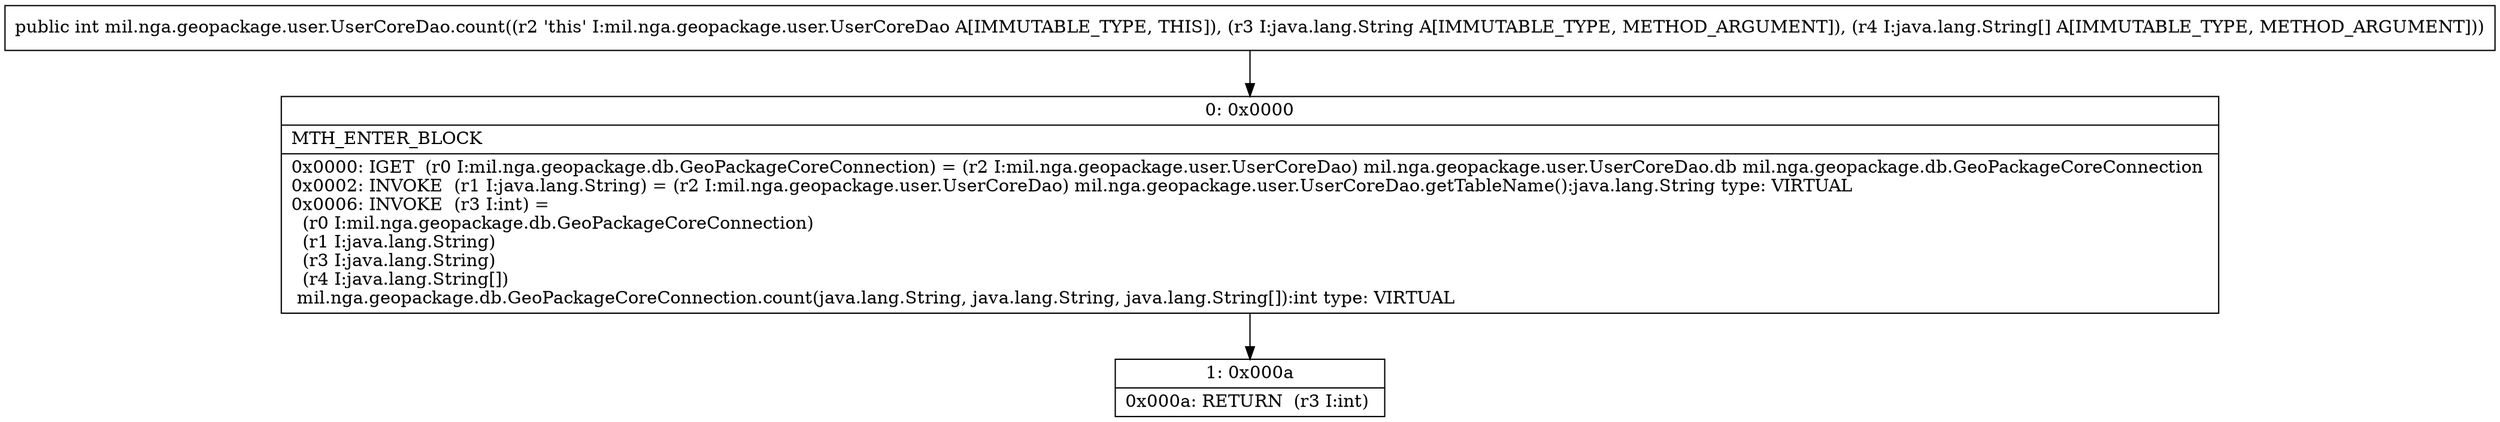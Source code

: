 digraph "CFG formil.nga.geopackage.user.UserCoreDao.count(Ljava\/lang\/String;[Ljava\/lang\/String;)I" {
Node_0 [shape=record,label="{0\:\ 0x0000|MTH_ENTER_BLOCK\l|0x0000: IGET  (r0 I:mil.nga.geopackage.db.GeoPackageCoreConnection) = (r2 I:mil.nga.geopackage.user.UserCoreDao) mil.nga.geopackage.user.UserCoreDao.db mil.nga.geopackage.db.GeoPackageCoreConnection \l0x0002: INVOKE  (r1 I:java.lang.String) = (r2 I:mil.nga.geopackage.user.UserCoreDao) mil.nga.geopackage.user.UserCoreDao.getTableName():java.lang.String type: VIRTUAL \l0x0006: INVOKE  (r3 I:int) = \l  (r0 I:mil.nga.geopackage.db.GeoPackageCoreConnection)\l  (r1 I:java.lang.String)\l  (r3 I:java.lang.String)\l  (r4 I:java.lang.String[])\l mil.nga.geopackage.db.GeoPackageCoreConnection.count(java.lang.String, java.lang.String, java.lang.String[]):int type: VIRTUAL \l}"];
Node_1 [shape=record,label="{1\:\ 0x000a|0x000a: RETURN  (r3 I:int) \l}"];
MethodNode[shape=record,label="{public int mil.nga.geopackage.user.UserCoreDao.count((r2 'this' I:mil.nga.geopackage.user.UserCoreDao A[IMMUTABLE_TYPE, THIS]), (r3 I:java.lang.String A[IMMUTABLE_TYPE, METHOD_ARGUMENT]), (r4 I:java.lang.String[] A[IMMUTABLE_TYPE, METHOD_ARGUMENT])) }"];
MethodNode -> Node_0;
Node_0 -> Node_1;
}

